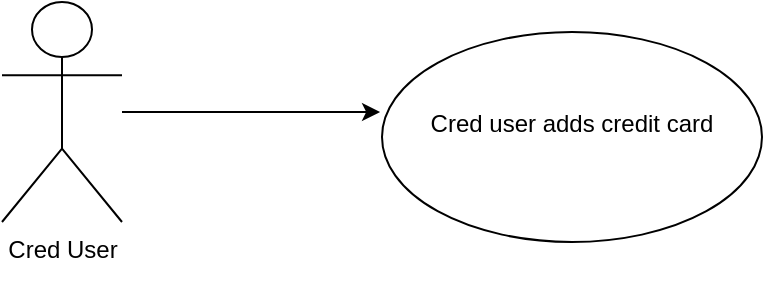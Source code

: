 <mxfile version="24.2.3" type="github">
  <diagram name="Page-1" id="PT1lNX2SqgrQE3uxzd4M">
    <mxGraphModel dx="558" dy="795" grid="1" gridSize="10" guides="1" tooltips="1" connect="1" arrows="1" fold="1" page="1" pageScale="1" pageWidth="850" pageHeight="1100" math="0" shadow="0">
      <root>
        <mxCell id="0" />
        <mxCell id="1" parent="0" />
        <mxCell id="psHG3767NSkcPVOny0a3-1" value="&lt;div&gt;Cred User&lt;/div&gt;&lt;div&gt;&lt;br&gt;&lt;/div&gt;" style="shape=umlActor;verticalLabelPosition=bottom;verticalAlign=top;html=1;outlineConnect=0;" vertex="1" parent="1">
          <mxGeometry x="130" y="280" width="60" height="110" as="geometry" />
        </mxCell>
        <mxCell id="psHG3767NSkcPVOny0a3-2" value="&lt;div&gt;Cred user adds credit card&lt;/div&gt;&lt;div&gt;&lt;br&gt;&lt;/div&gt;" style="ellipse;whiteSpace=wrap;html=1;" vertex="1" parent="1">
          <mxGeometry x="320" y="295" width="190" height="105" as="geometry" />
        </mxCell>
        <mxCell id="psHG3767NSkcPVOny0a3-4" style="edgeStyle=orthogonalEdgeStyle;rounded=0;orthogonalLoop=1;jettySize=auto;html=1;entryX=-0.005;entryY=0.381;entryDx=0;entryDy=0;entryPerimeter=0;" edge="1" parent="1" source="psHG3767NSkcPVOny0a3-1" target="psHG3767NSkcPVOny0a3-2">
          <mxGeometry relative="1" as="geometry" />
        </mxCell>
      </root>
    </mxGraphModel>
  </diagram>
</mxfile>
